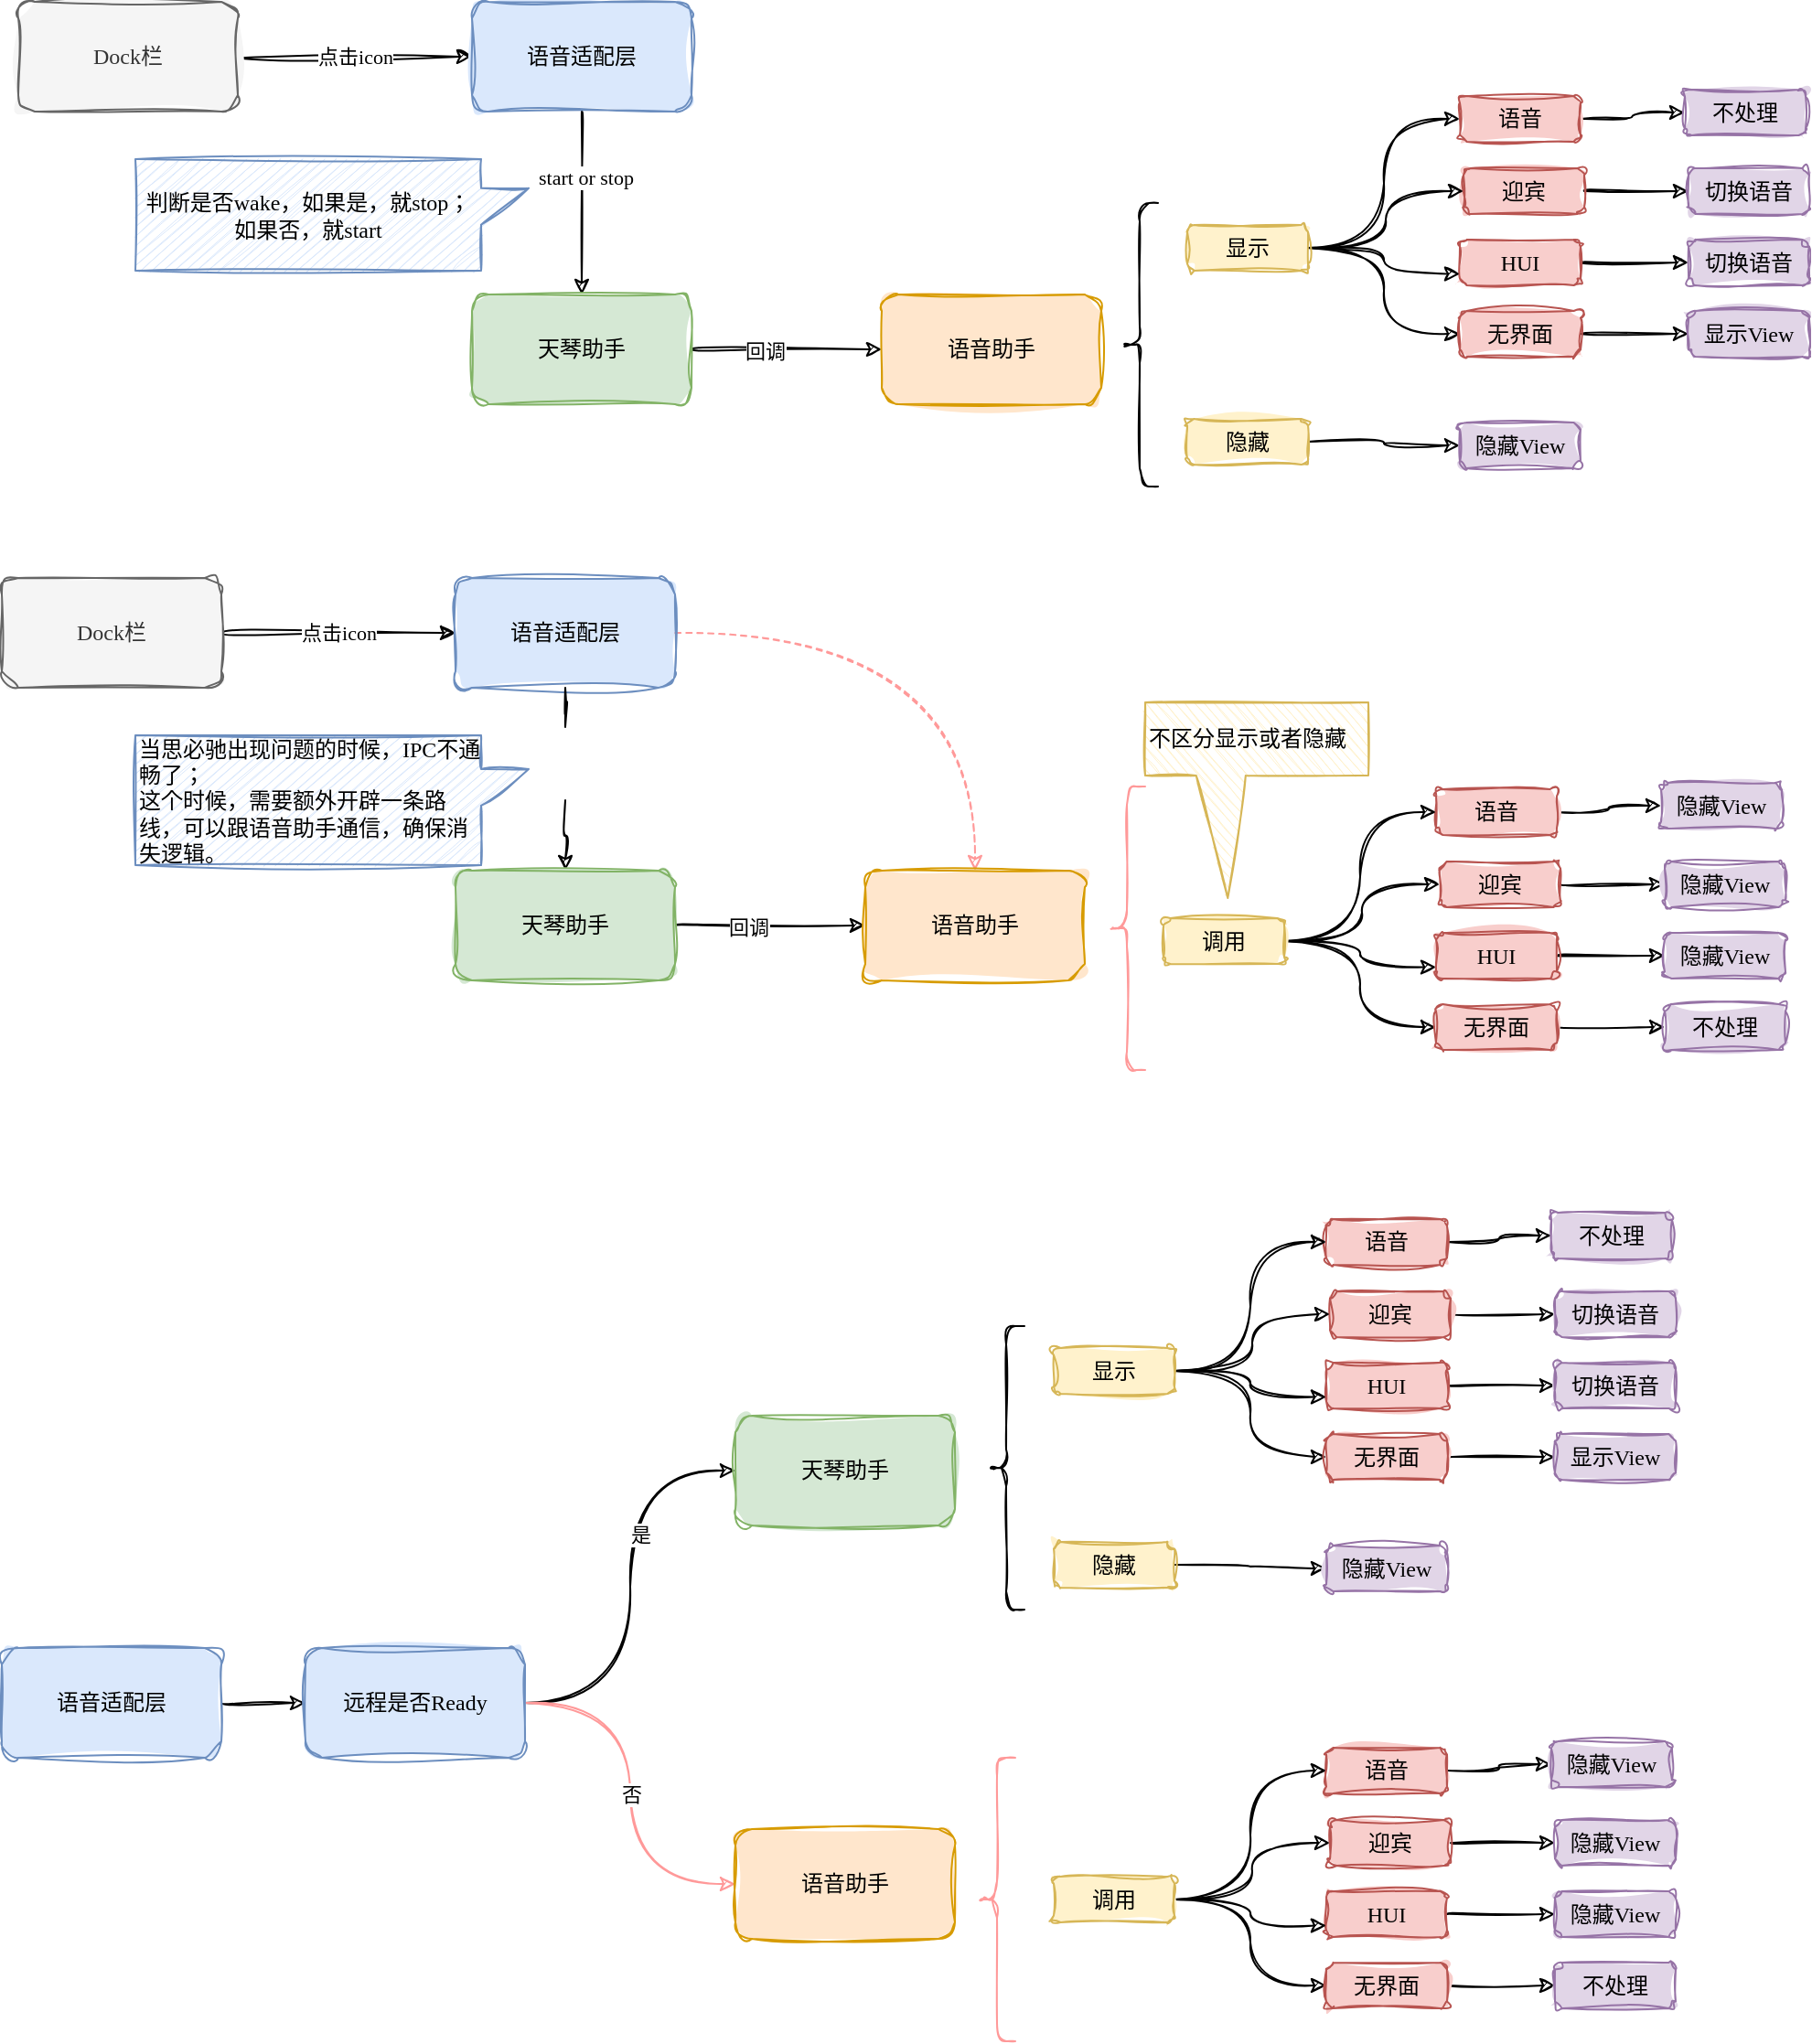 <mxfile version="20.8.23" type="github">
  <diagram name="第 1 页" id="yL9H_qhpLR_tQB5QavoR">
    <mxGraphModel dx="1050" dy="644" grid="0" gridSize="10" guides="1" tooltips="1" connect="1" arrows="1" fold="1" page="0" pageScale="1" pageWidth="827" pageHeight="1169" math="0" shadow="0">
      <root>
        <mxCell id="0" />
        <mxCell id="1" parent="0" />
        <mxCell id="fH1kUX0DgGbrLvZ_6lLT-5" value="点击icon" style="edgeStyle=orthogonalEdgeStyle;orthogonalLoop=1;jettySize=auto;html=1;exitX=1;exitY=0.5;exitDx=0;exitDy=0;entryX=0;entryY=0.5;entryDx=0;entryDy=0;fontFamily=Comic Sans MS;sketch=1;curveFitting=1;jiggle=2;curved=1;" edge="1" parent="1" source="fH1kUX0DgGbrLvZ_6lLT-1" target="fH1kUX0DgGbrLvZ_6lLT-2">
          <mxGeometry relative="1" as="geometry" />
        </mxCell>
        <mxCell id="fH1kUX0DgGbrLvZ_6lLT-1" value="Dock栏" style="rounded=1;whiteSpace=wrap;html=1;sketch=1;curveFitting=1;jiggle=2;fontFamily=Comic Sans MS;fillColor=#f5f5f5;fontColor=#333333;strokeColor=#666666;fillStyle=solid;" vertex="1" parent="1">
          <mxGeometry x="28" y="216" width="120" height="60" as="geometry" />
        </mxCell>
        <mxCell id="fH1kUX0DgGbrLvZ_6lLT-6" style="edgeStyle=orthogonalEdgeStyle;curved=1;sketch=1;orthogonalLoop=1;jettySize=auto;html=1;exitX=0.5;exitY=1;exitDx=0;exitDy=0;fontFamily=Comic Sans MS;" edge="1" parent="1" source="fH1kUX0DgGbrLvZ_6lLT-2" target="fH1kUX0DgGbrLvZ_6lLT-3">
          <mxGeometry relative="1" as="geometry" />
        </mxCell>
        <mxCell id="fH1kUX0DgGbrLvZ_6lLT-7" value="start or stop" style="edgeLabel;html=1;align=center;verticalAlign=middle;resizable=0;points=[];fontFamily=Comic Sans MS;" vertex="1" connectable="0" parent="fH1kUX0DgGbrLvZ_6lLT-6">
          <mxGeometry x="-0.28" y="2" relative="1" as="geometry">
            <mxPoint as="offset" />
          </mxGeometry>
        </mxCell>
        <mxCell id="fH1kUX0DgGbrLvZ_6lLT-2" value="语音适配层" style="rounded=1;whiteSpace=wrap;html=1;sketch=1;curveFitting=1;jiggle=2;fontFamily=Comic Sans MS;fillColor=#dae8fc;strokeColor=#6c8ebf;fillStyle=solid;" vertex="1" parent="1">
          <mxGeometry x="276" y="216" width="120" height="60" as="geometry" />
        </mxCell>
        <mxCell id="fH1kUX0DgGbrLvZ_6lLT-8" style="edgeStyle=orthogonalEdgeStyle;curved=1;sketch=1;orthogonalLoop=1;jettySize=auto;html=1;exitX=1;exitY=0.5;exitDx=0;exitDy=0;entryX=0;entryY=0.5;entryDx=0;entryDy=0;fontFamily=Comic Sans MS;" edge="1" parent="1" source="fH1kUX0DgGbrLvZ_6lLT-3" target="fH1kUX0DgGbrLvZ_6lLT-4">
          <mxGeometry relative="1" as="geometry" />
        </mxCell>
        <mxCell id="fH1kUX0DgGbrLvZ_6lLT-9" value="回调" style="edgeLabel;html=1;align=center;verticalAlign=middle;resizable=0;points=[];fontFamily=Comic Sans MS;" vertex="1" connectable="0" parent="fH1kUX0DgGbrLvZ_6lLT-8">
          <mxGeometry x="-0.231" y="-1" relative="1" as="geometry">
            <mxPoint as="offset" />
          </mxGeometry>
        </mxCell>
        <mxCell id="fH1kUX0DgGbrLvZ_6lLT-3" value="天琴助手" style="rounded=1;whiteSpace=wrap;html=1;sketch=1;curveFitting=1;jiggle=2;fontFamily=Comic Sans MS;fillColor=#d5e8d4;strokeColor=#82b366;fillStyle=solid;" vertex="1" parent="1">
          <mxGeometry x="276" y="376" width="120" height="60" as="geometry" />
        </mxCell>
        <mxCell id="fH1kUX0DgGbrLvZ_6lLT-4" value="语音助手" style="rounded=1;whiteSpace=wrap;html=1;sketch=1;curveFitting=1;jiggle=2;fontFamily=Comic Sans MS;fillColor=#ffe6cc;strokeColor=#d79b00;fillStyle=solid;" vertex="1" parent="1">
          <mxGeometry x="500" y="376" width="120" height="60" as="geometry" />
        </mxCell>
        <mxCell id="fH1kUX0DgGbrLvZ_6lLT-10" value="判断是否wake，如果是，就stop；如果否，就start" style="shape=callout;whiteSpace=wrap;html=1;perimeter=calloutPerimeter;sketch=1;fillStyle=auto;fontFamily=Comic Sans MS;fillColor=#dae8fc;strokeColor=#6c8ebf;direction=north;flipV=1;size=26;position=0.26;position2=0.26;" vertex="1" parent="1">
          <mxGeometry x="92" y="302" width="215" height="61" as="geometry" />
        </mxCell>
        <mxCell id="fH1kUX0DgGbrLvZ_6lLT-12" value="" style="shape=curlyBracket;whiteSpace=wrap;html=1;rounded=1;labelPosition=left;verticalLabelPosition=middle;align=right;verticalAlign=middle;sketch=1;fillStyle=auto;fontFamily=Comic Sans MS;" vertex="1" parent="1">
          <mxGeometry x="631" y="326" width="20" height="155" as="geometry" />
        </mxCell>
        <mxCell id="fH1kUX0DgGbrLvZ_6lLT-102" style="edgeStyle=orthogonalEdgeStyle;curved=1;sketch=1;orthogonalLoop=1;jettySize=auto;html=1;exitX=1;exitY=0.5;exitDx=0;exitDy=0;entryX=0;entryY=0.5;entryDx=0;entryDy=0;strokeColor=#000000;fontFamily=Comic Sans MS;" edge="1" parent="1" source="fH1kUX0DgGbrLvZ_6lLT-13" target="fH1kUX0DgGbrLvZ_6lLT-18">
          <mxGeometry relative="1" as="geometry" />
        </mxCell>
        <mxCell id="fH1kUX0DgGbrLvZ_6lLT-13" value="语音" style="rounded=1;whiteSpace=wrap;html=1;sketch=1;curveFitting=1;jiggle=2;fontFamily=Comic Sans MS;fillColor=#f8cecc;strokeColor=#b85450;fillStyle=solid;" vertex="1" parent="1">
          <mxGeometry x="816" y="267.5" width="66" height="25" as="geometry" />
        </mxCell>
        <mxCell id="fH1kUX0DgGbrLvZ_6lLT-22" style="edgeStyle=orthogonalEdgeStyle;curved=1;sketch=1;orthogonalLoop=1;jettySize=auto;html=1;exitX=1;exitY=0.5;exitDx=0;exitDy=0;fontFamily=Comic Sans MS;" edge="1" parent="1" source="fH1kUX0DgGbrLvZ_6lLT-14" target="fH1kUX0DgGbrLvZ_6lLT-20">
          <mxGeometry relative="1" as="geometry" />
        </mxCell>
        <mxCell id="fH1kUX0DgGbrLvZ_6lLT-14" value="迎宾" style="rounded=1;whiteSpace=wrap;html=1;sketch=1;curveFitting=1;jiggle=2;fontFamily=Comic Sans MS;fillColor=#f8cecc;strokeColor=#b85450;fillStyle=solid;" vertex="1" parent="1">
          <mxGeometry x="818" y="307" width="66" height="25" as="geometry" />
        </mxCell>
        <mxCell id="fH1kUX0DgGbrLvZ_6lLT-25" style="edgeStyle=orthogonalEdgeStyle;curved=1;sketch=1;orthogonalLoop=1;jettySize=auto;html=1;exitX=1;exitY=0.5;exitDx=0;exitDy=0;entryX=0;entryY=0.5;entryDx=0;entryDy=0;fontFamily=Comic Sans MS;" edge="1" parent="1" source="fH1kUX0DgGbrLvZ_6lLT-15" target="fH1kUX0DgGbrLvZ_6lLT-23">
          <mxGeometry relative="1" as="geometry" />
        </mxCell>
        <mxCell id="fH1kUX0DgGbrLvZ_6lLT-15" value="HUI" style="rounded=1;whiteSpace=wrap;html=1;sketch=1;curveFitting=1;jiggle=2;fontFamily=Comic Sans MS;fillColor=#f8cecc;strokeColor=#b85450;fillStyle=solid;" vertex="1" parent="1">
          <mxGeometry x="816" y="346" width="66" height="25" as="geometry" />
        </mxCell>
        <mxCell id="fH1kUX0DgGbrLvZ_6lLT-18" value="不处理" style="rounded=1;whiteSpace=wrap;html=1;sketch=1;curveFitting=1;jiggle=2;fontFamily=Comic Sans MS;fillColor=#e1d5e7;strokeColor=#9673a6;fillStyle=solid;" vertex="1" parent="1">
          <mxGeometry x="939" y="264" width="66" height="25" as="geometry" />
        </mxCell>
        <mxCell id="fH1kUX0DgGbrLvZ_6lLT-20" value="切换语音" style="rounded=1;whiteSpace=wrap;html=1;sketch=1;curveFitting=1;jiggle=2;fontFamily=Comic Sans MS;fillColor=#e1d5e7;strokeColor=#9673a6;fillStyle=solid;" vertex="1" parent="1">
          <mxGeometry x="941" y="307" width="66" height="25" as="geometry" />
        </mxCell>
        <mxCell id="fH1kUX0DgGbrLvZ_6lLT-23" value="切换语音" style="rounded=1;whiteSpace=wrap;html=1;sketch=1;curveFitting=1;jiggle=2;fontFamily=Comic Sans MS;fillColor=#e1d5e7;strokeColor=#9673a6;fillStyle=solid;" vertex="1" parent="1">
          <mxGeometry x="941" y="346" width="66" height="25" as="geometry" />
        </mxCell>
        <mxCell id="fH1kUX0DgGbrLvZ_6lLT-27" value="点击icon" style="edgeStyle=orthogonalEdgeStyle;orthogonalLoop=1;jettySize=auto;html=1;exitX=1;exitY=0.5;exitDx=0;exitDy=0;entryX=0;entryY=0.5;entryDx=0;entryDy=0;fontFamily=Comic Sans MS;sketch=1;curveFitting=1;jiggle=2;curved=1;" edge="1" parent="1" source="fH1kUX0DgGbrLvZ_6lLT-28" target="fH1kUX0DgGbrLvZ_6lLT-31">
          <mxGeometry relative="1" as="geometry" />
        </mxCell>
        <mxCell id="fH1kUX0DgGbrLvZ_6lLT-28" value="Dock栏" style="rounded=1;whiteSpace=wrap;html=1;sketch=1;curveFitting=1;jiggle=2;fontFamily=Comic Sans MS;fillColor=#f5f5f5;fontColor=#333333;strokeColor=#666666;fillStyle=solid;" vertex="1" parent="1">
          <mxGeometry x="19" y="531" width="120" height="60" as="geometry" />
        </mxCell>
        <mxCell id="fH1kUX0DgGbrLvZ_6lLT-29" style="edgeStyle=orthogonalEdgeStyle;curved=1;sketch=1;orthogonalLoop=1;jettySize=auto;html=1;exitX=0.5;exitY=1;exitDx=0;exitDy=0;fontFamily=Comic Sans MS;startArrow=none;" edge="1" parent="1" source="fH1kUX0DgGbrLvZ_6lLT-66" target="fH1kUX0DgGbrLvZ_6lLT-34">
          <mxGeometry relative="1" as="geometry" />
        </mxCell>
        <mxCell id="fH1kUX0DgGbrLvZ_6lLT-50" style="edgeStyle=orthogonalEdgeStyle;curved=1;sketch=1;orthogonalLoop=1;jettySize=auto;html=1;exitX=1;exitY=0.5;exitDx=0;exitDy=0;entryX=0.5;entryY=0;entryDx=0;entryDy=0;fontFamily=Comic Sans MS;dashed=1;fillColor=#f8cecc;strokeColor=#FF9999;" edge="1" parent="1" source="fH1kUX0DgGbrLvZ_6lLT-31" target="fH1kUX0DgGbrLvZ_6lLT-35">
          <mxGeometry relative="1" as="geometry" />
        </mxCell>
        <mxCell id="fH1kUX0DgGbrLvZ_6lLT-31" value="语音适配层" style="rounded=1;whiteSpace=wrap;html=1;sketch=1;curveFitting=1;jiggle=2;fontFamily=Comic Sans MS;fillColor=#dae8fc;strokeColor=#6c8ebf;fillStyle=solid;" vertex="1" parent="1">
          <mxGeometry x="267" y="531" width="120" height="60" as="geometry" />
        </mxCell>
        <mxCell id="fH1kUX0DgGbrLvZ_6lLT-32" style="edgeStyle=orthogonalEdgeStyle;curved=1;sketch=1;orthogonalLoop=1;jettySize=auto;html=1;exitX=1;exitY=0.5;exitDx=0;exitDy=0;entryX=0;entryY=0.5;entryDx=0;entryDy=0;fontFamily=Comic Sans MS;" edge="1" parent="1" source="fH1kUX0DgGbrLvZ_6lLT-34" target="fH1kUX0DgGbrLvZ_6lLT-35">
          <mxGeometry relative="1" as="geometry" />
        </mxCell>
        <mxCell id="fH1kUX0DgGbrLvZ_6lLT-33" value="回调" style="edgeLabel;html=1;align=center;verticalAlign=middle;resizable=0;points=[];fontFamily=Comic Sans MS;" vertex="1" connectable="0" parent="fH1kUX0DgGbrLvZ_6lLT-32">
          <mxGeometry x="-0.231" y="-1" relative="1" as="geometry">
            <mxPoint as="offset" />
          </mxGeometry>
        </mxCell>
        <mxCell id="fH1kUX0DgGbrLvZ_6lLT-34" value="天琴助手" style="rounded=1;whiteSpace=wrap;html=1;sketch=1;curveFitting=1;jiggle=2;fontFamily=Comic Sans MS;fillColor=#d5e8d4;strokeColor=#82b366;fillStyle=solid;" vertex="1" parent="1">
          <mxGeometry x="267" y="691" width="120" height="60" as="geometry" />
        </mxCell>
        <mxCell id="fH1kUX0DgGbrLvZ_6lLT-35" value="语音助手" style="rounded=1;whiteSpace=wrap;html=1;sketch=1;curveFitting=1;jiggle=2;fontFamily=Comic Sans MS;fillColor=#ffe6cc;strokeColor=#d79b00;fillStyle=solid;" vertex="1" parent="1">
          <mxGeometry x="491" y="691" width="120" height="60" as="geometry" />
        </mxCell>
        <mxCell id="fH1kUX0DgGbrLvZ_6lLT-54" value="" style="shape=curlyBracket;whiteSpace=wrap;html=1;rounded=1;labelPosition=left;verticalLabelPosition=middle;align=right;verticalAlign=middle;sketch=1;fillStyle=auto;fontFamily=Comic Sans MS;strokeColor=#FF9999;" vertex="1" parent="1">
          <mxGeometry x="624" y="645" width="20" height="155" as="geometry" />
        </mxCell>
        <mxCell id="fH1kUX0DgGbrLvZ_6lLT-67" value="" style="edgeStyle=orthogonalEdgeStyle;curved=1;sketch=1;orthogonalLoop=1;jettySize=auto;html=1;exitX=0.5;exitY=1;exitDx=0;exitDy=0;fontFamily=Comic Sans MS;endArrow=none;" edge="1" parent="1" source="fH1kUX0DgGbrLvZ_6lLT-31" target="fH1kUX0DgGbrLvZ_6lLT-66">
          <mxGeometry relative="1" as="geometry">
            <mxPoint x="327" y="591" as="sourcePoint" />
            <mxPoint x="327" y="691" as="targetPoint" />
          </mxGeometry>
        </mxCell>
        <mxCell id="fH1kUX0DgGbrLvZ_6lLT-66" value="" style="shape=image;html=1;verticalAlign=top;verticalLabelPosition=bottom;labelBackgroundColor=#ffffff;imageAspect=0;aspect=fixed;image=https://cdn2.iconfinder.com/data/icons/essential-web-1-1/50/close-cross-error-wrong-reject-128.png;sketch=1;fillStyle=auto;fontFamily=Comic Sans MS;" vertex="1" parent="1">
          <mxGeometry x="307" y="612.5" width="40" height="40" as="geometry" />
        </mxCell>
        <mxCell id="fH1kUX0DgGbrLvZ_6lLT-69" value="当思必驰出现问题的时候，IPC不通畅了；&lt;br&gt;这个时候，需要额外开辟一条路线，可以跟语音助手通信，确保消失逻辑。" style="shape=callout;whiteSpace=wrap;html=1;perimeter=calloutPerimeter;sketch=1;fillStyle=auto;fontFamily=Comic Sans MS;fillColor=#dae8fc;strokeColor=#6c8ebf;direction=north;flipV=1;size=26;position=0.26;position2=0.26;align=left;" vertex="1" parent="1">
          <mxGeometry x="92" y="617" width="215" height="71" as="geometry" />
        </mxCell>
        <mxCell id="fH1kUX0DgGbrLvZ_6lLT-74" style="edgeStyle=orthogonalEdgeStyle;curved=1;sketch=1;orthogonalLoop=1;jettySize=auto;html=1;exitX=1;exitY=0.5;exitDx=0;exitDy=0;entryX=0;entryY=0.5;entryDx=0;entryDy=0;strokeColor=#000000;fontFamily=Comic Sans MS;" edge="1" parent="1" source="fH1kUX0DgGbrLvZ_6lLT-70" target="fH1kUX0DgGbrLvZ_6lLT-71">
          <mxGeometry relative="1" as="geometry" />
        </mxCell>
        <mxCell id="fH1kUX0DgGbrLvZ_6lLT-70" value="语音适配层" style="rounded=1;whiteSpace=wrap;html=1;sketch=1;curveFitting=1;jiggle=2;fontFamily=Comic Sans MS;fillColor=#dae8fc;strokeColor=#6c8ebf;fillStyle=solid;" vertex="1" parent="1">
          <mxGeometry x="19" y="1116" width="120" height="60" as="geometry" />
        </mxCell>
        <mxCell id="fH1kUX0DgGbrLvZ_6lLT-75" style="edgeStyle=orthogonalEdgeStyle;curved=1;sketch=1;orthogonalLoop=1;jettySize=auto;html=1;exitX=1;exitY=0.5;exitDx=0;exitDy=0;entryX=0;entryY=0.5;entryDx=0;entryDy=0;strokeColor=#000000;fontFamily=Comic Sans MS;" edge="1" parent="1" source="fH1kUX0DgGbrLvZ_6lLT-71" target="fH1kUX0DgGbrLvZ_6lLT-72">
          <mxGeometry relative="1" as="geometry" />
        </mxCell>
        <mxCell id="fH1kUX0DgGbrLvZ_6lLT-77" value="是" style="edgeLabel;html=1;align=center;verticalAlign=middle;resizable=0;points=[];fontFamily=Comic Sans MS;" vertex="1" connectable="0" parent="fH1kUX0DgGbrLvZ_6lLT-75">
          <mxGeometry x="0.247" y="-5" relative="1" as="geometry">
            <mxPoint y="1" as="offset" />
          </mxGeometry>
        </mxCell>
        <mxCell id="fH1kUX0DgGbrLvZ_6lLT-76" value="否" style="edgeStyle=orthogonalEdgeStyle;curved=1;sketch=1;orthogonalLoop=1;jettySize=auto;html=1;exitX=1;exitY=0.5;exitDx=0;exitDy=0;entryX=0;entryY=0.5;entryDx=0;entryDy=0;strokeColor=#FF9999;fontFamily=Comic Sans MS;" edge="1" parent="1" source="fH1kUX0DgGbrLvZ_6lLT-71" target="fH1kUX0DgGbrLvZ_6lLT-73">
          <mxGeometry relative="1" as="geometry" />
        </mxCell>
        <mxCell id="fH1kUX0DgGbrLvZ_6lLT-71" value="远程是否Ready" style="rounded=1;whiteSpace=wrap;html=1;sketch=1;curveFitting=1;jiggle=2;fontFamily=Comic Sans MS;fillColor=#dae8fc;strokeColor=#6c8ebf;fillStyle=solid;" vertex="1" parent="1">
          <mxGeometry x="185" y="1116" width="120" height="60" as="geometry" />
        </mxCell>
        <mxCell id="fH1kUX0DgGbrLvZ_6lLT-72" value="天琴助手" style="rounded=1;whiteSpace=wrap;html=1;sketch=1;curveFitting=1;jiggle=2;fontFamily=Comic Sans MS;fillColor=#d5e8d4;strokeColor=#82b366;fillStyle=solid;" vertex="1" parent="1">
          <mxGeometry x="420" y="989" width="120" height="60" as="geometry" />
        </mxCell>
        <mxCell id="fH1kUX0DgGbrLvZ_6lLT-73" value="语音助手" style="rounded=1;whiteSpace=wrap;html=1;sketch=1;curveFitting=1;jiggle=2;fontFamily=Comic Sans MS;fillColor=#ffe6cc;strokeColor=#d79b00;fillStyle=solid;" vertex="1" parent="1">
          <mxGeometry x="420" y="1215" width="120" height="60" as="geometry" />
        </mxCell>
        <mxCell id="fH1kUX0DgGbrLvZ_6lLT-78" value="" style="shape=curlyBracket;whiteSpace=wrap;html=1;rounded=1;labelPosition=left;verticalLabelPosition=middle;align=right;verticalAlign=middle;sketch=1;fillStyle=auto;fontFamily=Comic Sans MS;strokeColor=#FF9999;" vertex="1" parent="1">
          <mxGeometry x="553" y="1176" width="20" height="155" as="geometry" />
        </mxCell>
        <mxCell id="fH1kUX0DgGbrLvZ_6lLT-103" style="edgeStyle=orthogonalEdgeStyle;curved=1;sketch=1;orthogonalLoop=1;jettySize=auto;html=1;exitX=1;exitY=0.5;exitDx=0;exitDy=0;entryX=0;entryY=0.5;entryDx=0;entryDy=0;strokeColor=#000000;fontFamily=Comic Sans MS;" edge="1" parent="1" source="fH1kUX0DgGbrLvZ_6lLT-100" target="fH1kUX0DgGbrLvZ_6lLT-13">
          <mxGeometry relative="1" as="geometry" />
        </mxCell>
        <mxCell id="fH1kUX0DgGbrLvZ_6lLT-104" style="edgeStyle=orthogonalEdgeStyle;curved=1;sketch=1;orthogonalLoop=1;jettySize=auto;html=1;exitX=1;exitY=0.5;exitDx=0;exitDy=0;entryX=0;entryY=0.5;entryDx=0;entryDy=0;strokeColor=#000000;fontFamily=Comic Sans MS;" edge="1" parent="1" source="fH1kUX0DgGbrLvZ_6lLT-100" target="fH1kUX0DgGbrLvZ_6lLT-14">
          <mxGeometry relative="1" as="geometry" />
        </mxCell>
        <mxCell id="fH1kUX0DgGbrLvZ_6lLT-105" style="edgeStyle=orthogonalEdgeStyle;curved=1;sketch=1;orthogonalLoop=1;jettySize=auto;html=1;exitX=1;exitY=0.5;exitDx=0;exitDy=0;entryX=0;entryY=0.75;entryDx=0;entryDy=0;strokeColor=#000000;fontFamily=Comic Sans MS;" edge="1" parent="1" source="fH1kUX0DgGbrLvZ_6lLT-100" target="fH1kUX0DgGbrLvZ_6lLT-15">
          <mxGeometry relative="1" as="geometry" />
        </mxCell>
        <mxCell id="fH1kUX0DgGbrLvZ_6lLT-109" style="edgeStyle=orthogonalEdgeStyle;curved=1;sketch=1;orthogonalLoop=1;jettySize=auto;html=1;exitX=1;exitY=0.5;exitDx=0;exitDy=0;entryX=0;entryY=0.5;entryDx=0;entryDy=0;strokeColor=#000000;fontFamily=Comic Sans MS;" edge="1" parent="1" source="fH1kUX0DgGbrLvZ_6lLT-100" target="fH1kUX0DgGbrLvZ_6lLT-108">
          <mxGeometry relative="1" as="geometry" />
        </mxCell>
        <mxCell id="fH1kUX0DgGbrLvZ_6lLT-100" value="显示" style="rounded=1;whiteSpace=wrap;html=1;sketch=1;curveFitting=1;jiggle=2;fontFamily=Comic Sans MS;fillColor=#fff2cc;strokeColor=#d6b656;fillStyle=solid;" vertex="1" parent="1">
          <mxGeometry x="667" y="338" width="66" height="25" as="geometry" />
        </mxCell>
        <mxCell id="fH1kUX0DgGbrLvZ_6lLT-112" style="edgeStyle=orthogonalEdgeStyle;curved=1;sketch=1;orthogonalLoop=1;jettySize=auto;html=1;exitX=1;exitY=0.5;exitDx=0;exitDy=0;strokeColor=#000000;fontFamily=Comic Sans MS;" edge="1" parent="1" source="fH1kUX0DgGbrLvZ_6lLT-101" target="fH1kUX0DgGbrLvZ_6lLT-106">
          <mxGeometry relative="1" as="geometry" />
        </mxCell>
        <mxCell id="fH1kUX0DgGbrLvZ_6lLT-101" value="隐藏" style="rounded=1;whiteSpace=wrap;html=1;sketch=1;curveFitting=1;jiggle=2;fontFamily=Comic Sans MS;fillColor=#fff2cc;strokeColor=#d6b656;fillStyle=solid;" vertex="1" parent="1">
          <mxGeometry x="667" y="444" width="66" height="25" as="geometry" />
        </mxCell>
        <mxCell id="fH1kUX0DgGbrLvZ_6lLT-106" value="隐藏View" style="rounded=1;whiteSpace=wrap;html=1;sketch=1;curveFitting=1;jiggle=2;fontFamily=Comic Sans MS;fillColor=#e1d5e7;strokeColor=#9673a6;fillStyle=solid;" vertex="1" parent="1">
          <mxGeometry x="816" y="446" width="66" height="25" as="geometry" />
        </mxCell>
        <mxCell id="fH1kUX0DgGbrLvZ_6lLT-111" style="edgeStyle=orthogonalEdgeStyle;curved=1;sketch=1;orthogonalLoop=1;jettySize=auto;html=1;exitX=1;exitY=0.5;exitDx=0;exitDy=0;strokeColor=#000000;fontFamily=Comic Sans MS;" edge="1" parent="1" source="fH1kUX0DgGbrLvZ_6lLT-108" target="fH1kUX0DgGbrLvZ_6lLT-110">
          <mxGeometry relative="1" as="geometry" />
        </mxCell>
        <mxCell id="fH1kUX0DgGbrLvZ_6lLT-108" value="无界面" style="rounded=1;whiteSpace=wrap;html=1;sketch=1;curveFitting=1;jiggle=2;fontFamily=Comic Sans MS;fillColor=#f8cecc;strokeColor=#b85450;fillStyle=solid;" vertex="1" parent="1">
          <mxGeometry x="816" y="385" width="66" height="25" as="geometry" />
        </mxCell>
        <mxCell id="fH1kUX0DgGbrLvZ_6lLT-110" value="显示View" style="rounded=1;whiteSpace=wrap;html=1;sketch=1;curveFitting=1;jiggle=2;fontFamily=Comic Sans MS;fillColor=#e1d5e7;strokeColor=#9673a6;fillStyle=solid;" vertex="1" parent="1">
          <mxGeometry x="941" y="385" width="66" height="25" as="geometry" />
        </mxCell>
        <mxCell id="fH1kUX0DgGbrLvZ_6lLT-113" value="" style="shape=curlyBracket;whiteSpace=wrap;html=1;rounded=1;labelPosition=left;verticalLabelPosition=middle;align=right;verticalAlign=middle;sketch=1;fillStyle=auto;fontFamily=Comic Sans MS;" vertex="1" parent="1">
          <mxGeometry x="558" y="940" width="20" height="155" as="geometry" />
        </mxCell>
        <mxCell id="fH1kUX0DgGbrLvZ_6lLT-114" style="edgeStyle=orthogonalEdgeStyle;curved=1;sketch=1;orthogonalLoop=1;jettySize=auto;html=1;exitX=1;exitY=0.5;exitDx=0;exitDy=0;entryX=0;entryY=0.5;entryDx=0;entryDy=0;strokeColor=#000000;fontFamily=Comic Sans MS;" edge="1" parent="1" source="fH1kUX0DgGbrLvZ_6lLT-115" target="fH1kUX0DgGbrLvZ_6lLT-120">
          <mxGeometry relative="1" as="geometry" />
        </mxCell>
        <mxCell id="fH1kUX0DgGbrLvZ_6lLT-115" value="语音" style="rounded=1;whiteSpace=wrap;html=1;sketch=1;curveFitting=1;jiggle=2;fontFamily=Comic Sans MS;fillColor=#f8cecc;strokeColor=#b85450;fillStyle=solid;" vertex="1" parent="1">
          <mxGeometry x="743" y="881.5" width="66" height="25" as="geometry" />
        </mxCell>
        <mxCell id="fH1kUX0DgGbrLvZ_6lLT-116" style="edgeStyle=orthogonalEdgeStyle;curved=1;sketch=1;orthogonalLoop=1;jettySize=auto;html=1;exitX=1;exitY=0.5;exitDx=0;exitDy=0;fontFamily=Comic Sans MS;" edge="1" parent="1" source="fH1kUX0DgGbrLvZ_6lLT-117" target="fH1kUX0DgGbrLvZ_6lLT-121">
          <mxGeometry relative="1" as="geometry" />
        </mxCell>
        <mxCell id="fH1kUX0DgGbrLvZ_6lLT-117" value="迎宾" style="rounded=1;whiteSpace=wrap;html=1;sketch=1;curveFitting=1;jiggle=2;fontFamily=Comic Sans MS;fillColor=#f8cecc;strokeColor=#b85450;fillStyle=solid;" vertex="1" parent="1">
          <mxGeometry x="745" y="921" width="66" height="25" as="geometry" />
        </mxCell>
        <mxCell id="fH1kUX0DgGbrLvZ_6lLT-118" style="edgeStyle=orthogonalEdgeStyle;curved=1;sketch=1;orthogonalLoop=1;jettySize=auto;html=1;exitX=1;exitY=0.5;exitDx=0;exitDy=0;entryX=0;entryY=0.5;entryDx=0;entryDy=0;fontFamily=Comic Sans MS;" edge="1" parent="1" source="fH1kUX0DgGbrLvZ_6lLT-119" target="fH1kUX0DgGbrLvZ_6lLT-122">
          <mxGeometry relative="1" as="geometry" />
        </mxCell>
        <mxCell id="fH1kUX0DgGbrLvZ_6lLT-119" value="HUI" style="rounded=1;whiteSpace=wrap;html=1;sketch=1;curveFitting=1;jiggle=2;fontFamily=Comic Sans MS;fillColor=#f8cecc;strokeColor=#b85450;fillStyle=solid;" vertex="1" parent="1">
          <mxGeometry x="743" y="960" width="66" height="25" as="geometry" />
        </mxCell>
        <mxCell id="fH1kUX0DgGbrLvZ_6lLT-120" value="不处理" style="rounded=1;whiteSpace=wrap;html=1;sketch=1;curveFitting=1;jiggle=2;fontFamily=Comic Sans MS;fillColor=#e1d5e7;strokeColor=#9673a6;fillStyle=solid;" vertex="1" parent="1">
          <mxGeometry x="866" y="878" width="66" height="25" as="geometry" />
        </mxCell>
        <mxCell id="fH1kUX0DgGbrLvZ_6lLT-121" value="切换语音" style="rounded=1;whiteSpace=wrap;html=1;sketch=1;curveFitting=1;jiggle=2;fontFamily=Comic Sans MS;fillColor=#e1d5e7;strokeColor=#9673a6;fillStyle=solid;" vertex="1" parent="1">
          <mxGeometry x="868" y="921" width="66" height="25" as="geometry" />
        </mxCell>
        <mxCell id="fH1kUX0DgGbrLvZ_6lLT-122" value="切换语音" style="rounded=1;whiteSpace=wrap;html=1;sketch=1;curveFitting=1;jiggle=2;fontFamily=Comic Sans MS;fillColor=#e1d5e7;strokeColor=#9673a6;fillStyle=solid;" vertex="1" parent="1">
          <mxGeometry x="868" y="960" width="66" height="25" as="geometry" />
        </mxCell>
        <mxCell id="fH1kUX0DgGbrLvZ_6lLT-123" style="edgeStyle=orthogonalEdgeStyle;curved=1;sketch=1;orthogonalLoop=1;jettySize=auto;html=1;exitX=1;exitY=0.5;exitDx=0;exitDy=0;entryX=0;entryY=0.5;entryDx=0;entryDy=0;strokeColor=#000000;fontFamily=Comic Sans MS;" edge="1" parent="1" source="fH1kUX0DgGbrLvZ_6lLT-127" target="fH1kUX0DgGbrLvZ_6lLT-115">
          <mxGeometry relative="1" as="geometry" />
        </mxCell>
        <mxCell id="fH1kUX0DgGbrLvZ_6lLT-124" style="edgeStyle=orthogonalEdgeStyle;curved=1;sketch=1;orthogonalLoop=1;jettySize=auto;html=1;exitX=1;exitY=0.5;exitDx=0;exitDy=0;entryX=0;entryY=0.5;entryDx=0;entryDy=0;strokeColor=#000000;fontFamily=Comic Sans MS;" edge="1" parent="1" source="fH1kUX0DgGbrLvZ_6lLT-127" target="fH1kUX0DgGbrLvZ_6lLT-117">
          <mxGeometry relative="1" as="geometry" />
        </mxCell>
        <mxCell id="fH1kUX0DgGbrLvZ_6lLT-125" style="edgeStyle=orthogonalEdgeStyle;curved=1;sketch=1;orthogonalLoop=1;jettySize=auto;html=1;exitX=1;exitY=0.5;exitDx=0;exitDy=0;entryX=0;entryY=0.75;entryDx=0;entryDy=0;strokeColor=#000000;fontFamily=Comic Sans MS;" edge="1" parent="1" source="fH1kUX0DgGbrLvZ_6lLT-127" target="fH1kUX0DgGbrLvZ_6lLT-119">
          <mxGeometry relative="1" as="geometry" />
        </mxCell>
        <mxCell id="fH1kUX0DgGbrLvZ_6lLT-126" style="edgeStyle=orthogonalEdgeStyle;curved=1;sketch=1;orthogonalLoop=1;jettySize=auto;html=1;exitX=1;exitY=0.5;exitDx=0;exitDy=0;entryX=0;entryY=0.5;entryDx=0;entryDy=0;strokeColor=#000000;fontFamily=Comic Sans MS;" edge="1" parent="1" source="fH1kUX0DgGbrLvZ_6lLT-127" target="fH1kUX0DgGbrLvZ_6lLT-132">
          <mxGeometry relative="1" as="geometry" />
        </mxCell>
        <mxCell id="fH1kUX0DgGbrLvZ_6lLT-127" value="显示" style="rounded=1;whiteSpace=wrap;html=1;sketch=1;curveFitting=1;jiggle=2;fontFamily=Comic Sans MS;fillColor=#fff2cc;strokeColor=#d6b656;fillStyle=solid;" vertex="1" parent="1">
          <mxGeometry x="594" y="952" width="66" height="25" as="geometry" />
        </mxCell>
        <mxCell id="fH1kUX0DgGbrLvZ_6lLT-128" style="edgeStyle=orthogonalEdgeStyle;curved=1;sketch=1;orthogonalLoop=1;jettySize=auto;html=1;exitX=1;exitY=0.5;exitDx=0;exitDy=0;strokeColor=#000000;fontFamily=Comic Sans MS;" edge="1" parent="1" source="fH1kUX0DgGbrLvZ_6lLT-129" target="fH1kUX0DgGbrLvZ_6lLT-130">
          <mxGeometry relative="1" as="geometry" />
        </mxCell>
        <mxCell id="fH1kUX0DgGbrLvZ_6lLT-129" value="隐藏" style="rounded=1;whiteSpace=wrap;html=1;sketch=1;curveFitting=1;jiggle=2;fontFamily=Comic Sans MS;fillColor=#fff2cc;strokeColor=#d6b656;fillStyle=solid;" vertex="1" parent="1">
          <mxGeometry x="594" y="1058" width="66" height="25" as="geometry" />
        </mxCell>
        <mxCell id="fH1kUX0DgGbrLvZ_6lLT-130" value="隐藏View" style="rounded=1;whiteSpace=wrap;html=1;sketch=1;curveFitting=1;jiggle=2;fontFamily=Comic Sans MS;fillColor=#e1d5e7;strokeColor=#9673a6;fillStyle=solid;" vertex="1" parent="1">
          <mxGeometry x="743" y="1060" width="66" height="25" as="geometry" />
        </mxCell>
        <mxCell id="fH1kUX0DgGbrLvZ_6lLT-131" style="edgeStyle=orthogonalEdgeStyle;curved=1;sketch=1;orthogonalLoop=1;jettySize=auto;html=1;exitX=1;exitY=0.5;exitDx=0;exitDy=0;strokeColor=#000000;fontFamily=Comic Sans MS;" edge="1" parent="1" source="fH1kUX0DgGbrLvZ_6lLT-132" target="fH1kUX0DgGbrLvZ_6lLT-133">
          <mxGeometry relative="1" as="geometry" />
        </mxCell>
        <mxCell id="fH1kUX0DgGbrLvZ_6lLT-132" value="无界面" style="rounded=1;whiteSpace=wrap;html=1;sketch=1;curveFitting=1;jiggle=2;fontFamily=Comic Sans MS;fillColor=#f8cecc;strokeColor=#b85450;fillStyle=solid;" vertex="1" parent="1">
          <mxGeometry x="743" y="999" width="66" height="25" as="geometry" />
        </mxCell>
        <mxCell id="fH1kUX0DgGbrLvZ_6lLT-133" value="显示View" style="rounded=1;whiteSpace=wrap;html=1;sketch=1;curveFitting=1;jiggle=2;fontFamily=Comic Sans MS;fillColor=#e1d5e7;strokeColor=#9673a6;fillStyle=solid;" vertex="1" parent="1">
          <mxGeometry x="868" y="999" width="66" height="25" as="geometry" />
        </mxCell>
        <mxCell id="fH1kUX0DgGbrLvZ_6lLT-134" style="edgeStyle=orthogonalEdgeStyle;curved=1;sketch=1;orthogonalLoop=1;jettySize=auto;html=1;exitX=1;exitY=0.5;exitDx=0;exitDy=0;entryX=0;entryY=0.5;entryDx=0;entryDy=0;strokeColor=#000000;fontFamily=Comic Sans MS;" edge="1" parent="1" source="fH1kUX0DgGbrLvZ_6lLT-135" target="fH1kUX0DgGbrLvZ_6lLT-140">
          <mxGeometry relative="1" as="geometry" />
        </mxCell>
        <mxCell id="fH1kUX0DgGbrLvZ_6lLT-135" value="语音" style="rounded=1;whiteSpace=wrap;html=1;sketch=1;curveFitting=1;jiggle=2;fontFamily=Comic Sans MS;fillColor=#f8cecc;strokeColor=#b85450;fillStyle=solid;" vertex="1" parent="1">
          <mxGeometry x="803" y="646.5" width="66" height="25" as="geometry" />
        </mxCell>
        <mxCell id="fH1kUX0DgGbrLvZ_6lLT-136" style="edgeStyle=orthogonalEdgeStyle;curved=1;sketch=1;orthogonalLoop=1;jettySize=auto;html=1;exitX=1;exitY=0.5;exitDx=0;exitDy=0;fontFamily=Comic Sans MS;" edge="1" parent="1" source="fH1kUX0DgGbrLvZ_6lLT-137" target="fH1kUX0DgGbrLvZ_6lLT-141">
          <mxGeometry relative="1" as="geometry" />
        </mxCell>
        <mxCell id="fH1kUX0DgGbrLvZ_6lLT-137" value="迎宾" style="rounded=1;whiteSpace=wrap;html=1;sketch=1;curveFitting=1;jiggle=2;fontFamily=Comic Sans MS;fillColor=#f8cecc;strokeColor=#b85450;fillStyle=solid;" vertex="1" parent="1">
          <mxGeometry x="805" y="686" width="66" height="25" as="geometry" />
        </mxCell>
        <mxCell id="fH1kUX0DgGbrLvZ_6lLT-138" style="edgeStyle=orthogonalEdgeStyle;curved=1;sketch=1;orthogonalLoop=1;jettySize=auto;html=1;exitX=1;exitY=0.5;exitDx=0;exitDy=0;entryX=0;entryY=0.5;entryDx=0;entryDy=0;fontFamily=Comic Sans MS;" edge="1" parent="1" source="fH1kUX0DgGbrLvZ_6lLT-139" target="fH1kUX0DgGbrLvZ_6lLT-142">
          <mxGeometry relative="1" as="geometry" />
        </mxCell>
        <mxCell id="fH1kUX0DgGbrLvZ_6lLT-139" value="HUI" style="rounded=1;whiteSpace=wrap;html=1;sketch=1;curveFitting=1;jiggle=2;fontFamily=Comic Sans MS;fillColor=#f8cecc;strokeColor=#b85450;fillStyle=solid;" vertex="1" parent="1">
          <mxGeometry x="803" y="725" width="66" height="25" as="geometry" />
        </mxCell>
        <mxCell id="fH1kUX0DgGbrLvZ_6lLT-140" value="隐藏View" style="rounded=1;whiteSpace=wrap;html=1;sketch=1;curveFitting=1;jiggle=2;fontFamily=Comic Sans MS;fillColor=#e1d5e7;strokeColor=#9673a6;fillStyle=solid;" vertex="1" parent="1">
          <mxGeometry x="926" y="643" width="66" height="25" as="geometry" />
        </mxCell>
        <mxCell id="fH1kUX0DgGbrLvZ_6lLT-141" value="隐藏View" style="rounded=1;whiteSpace=wrap;html=1;sketch=1;curveFitting=1;jiggle=2;fontFamily=Comic Sans MS;fillColor=#e1d5e7;strokeColor=#9673a6;fillStyle=solid;" vertex="1" parent="1">
          <mxGeometry x="928" y="686" width="66" height="25" as="geometry" />
        </mxCell>
        <mxCell id="fH1kUX0DgGbrLvZ_6lLT-142" value="隐藏View" style="rounded=1;whiteSpace=wrap;html=1;sketch=1;curveFitting=1;jiggle=2;fontFamily=Comic Sans MS;fillColor=#e1d5e7;strokeColor=#9673a6;fillStyle=solid;" vertex="1" parent="1">
          <mxGeometry x="928" y="725" width="66" height="25" as="geometry" />
        </mxCell>
        <mxCell id="fH1kUX0DgGbrLvZ_6lLT-143" style="edgeStyle=orthogonalEdgeStyle;curved=1;sketch=1;orthogonalLoop=1;jettySize=auto;html=1;exitX=1;exitY=0.5;exitDx=0;exitDy=0;entryX=0;entryY=0.5;entryDx=0;entryDy=0;strokeColor=#000000;fontFamily=Comic Sans MS;" edge="1" parent="1" source="fH1kUX0DgGbrLvZ_6lLT-147" target="fH1kUX0DgGbrLvZ_6lLT-135">
          <mxGeometry relative="1" as="geometry" />
        </mxCell>
        <mxCell id="fH1kUX0DgGbrLvZ_6lLT-144" style="edgeStyle=orthogonalEdgeStyle;curved=1;sketch=1;orthogonalLoop=1;jettySize=auto;html=1;exitX=1;exitY=0.5;exitDx=0;exitDy=0;entryX=0;entryY=0.5;entryDx=0;entryDy=0;strokeColor=#000000;fontFamily=Comic Sans MS;" edge="1" parent="1" source="fH1kUX0DgGbrLvZ_6lLT-147" target="fH1kUX0DgGbrLvZ_6lLT-137">
          <mxGeometry relative="1" as="geometry" />
        </mxCell>
        <mxCell id="fH1kUX0DgGbrLvZ_6lLT-145" style="edgeStyle=orthogonalEdgeStyle;curved=1;sketch=1;orthogonalLoop=1;jettySize=auto;html=1;exitX=1;exitY=0.5;exitDx=0;exitDy=0;entryX=0;entryY=0.75;entryDx=0;entryDy=0;strokeColor=#000000;fontFamily=Comic Sans MS;" edge="1" parent="1" source="fH1kUX0DgGbrLvZ_6lLT-147" target="fH1kUX0DgGbrLvZ_6lLT-139">
          <mxGeometry relative="1" as="geometry" />
        </mxCell>
        <mxCell id="fH1kUX0DgGbrLvZ_6lLT-146" style="edgeStyle=orthogonalEdgeStyle;curved=1;sketch=1;orthogonalLoop=1;jettySize=auto;html=1;exitX=1;exitY=0.5;exitDx=0;exitDy=0;entryX=0;entryY=0.5;entryDx=0;entryDy=0;strokeColor=#000000;fontFamily=Comic Sans MS;" edge="1" parent="1" source="fH1kUX0DgGbrLvZ_6lLT-147" target="fH1kUX0DgGbrLvZ_6lLT-149">
          <mxGeometry relative="1" as="geometry" />
        </mxCell>
        <mxCell id="fH1kUX0DgGbrLvZ_6lLT-147" value="调用" style="rounded=1;whiteSpace=wrap;html=1;sketch=1;curveFitting=1;jiggle=2;fontFamily=Comic Sans MS;fillColor=#fff2cc;strokeColor=#d6b656;fillStyle=solid;" vertex="1" parent="1">
          <mxGeometry x="654" y="717" width="66" height="25" as="geometry" />
        </mxCell>
        <mxCell id="fH1kUX0DgGbrLvZ_6lLT-148" style="edgeStyle=orthogonalEdgeStyle;curved=1;sketch=1;orthogonalLoop=1;jettySize=auto;html=1;exitX=1;exitY=0.5;exitDx=0;exitDy=0;strokeColor=#000000;fontFamily=Comic Sans MS;" edge="1" parent="1" source="fH1kUX0DgGbrLvZ_6lLT-149" target="fH1kUX0DgGbrLvZ_6lLT-150">
          <mxGeometry relative="1" as="geometry" />
        </mxCell>
        <mxCell id="fH1kUX0DgGbrLvZ_6lLT-149" value="无界面" style="rounded=1;whiteSpace=wrap;html=1;sketch=1;curveFitting=1;jiggle=2;fontFamily=Comic Sans MS;fillColor=#f8cecc;strokeColor=#b85450;fillStyle=solid;" vertex="1" parent="1">
          <mxGeometry x="803" y="764" width="66" height="25" as="geometry" />
        </mxCell>
        <mxCell id="fH1kUX0DgGbrLvZ_6lLT-150" value="不处理" style="rounded=1;whiteSpace=wrap;html=1;sketch=1;curveFitting=1;jiggle=2;fontFamily=Comic Sans MS;fillColor=#e1d5e7;strokeColor=#9673a6;fillStyle=solid;" vertex="1" parent="1">
          <mxGeometry x="928" y="764" width="66" height="25" as="geometry" />
        </mxCell>
        <mxCell id="fH1kUX0DgGbrLvZ_6lLT-151" style="edgeStyle=orthogonalEdgeStyle;curved=1;sketch=1;orthogonalLoop=1;jettySize=auto;html=1;exitX=1;exitY=0.5;exitDx=0;exitDy=0;entryX=0;entryY=0.5;entryDx=0;entryDy=0;strokeColor=#000000;fontFamily=Comic Sans MS;" edge="1" parent="1" source="fH1kUX0DgGbrLvZ_6lLT-152" target="fH1kUX0DgGbrLvZ_6lLT-157">
          <mxGeometry relative="1" as="geometry" />
        </mxCell>
        <mxCell id="fH1kUX0DgGbrLvZ_6lLT-152" value="语音" style="rounded=1;whiteSpace=wrap;html=1;sketch=1;curveFitting=1;jiggle=2;fontFamily=Comic Sans MS;fillColor=#f8cecc;strokeColor=#b85450;fillStyle=solid;" vertex="1" parent="1">
          <mxGeometry x="743" y="1170.5" width="66" height="25" as="geometry" />
        </mxCell>
        <mxCell id="fH1kUX0DgGbrLvZ_6lLT-153" style="edgeStyle=orthogonalEdgeStyle;curved=1;sketch=1;orthogonalLoop=1;jettySize=auto;html=1;exitX=1;exitY=0.5;exitDx=0;exitDy=0;fontFamily=Comic Sans MS;" edge="1" parent="1" source="fH1kUX0DgGbrLvZ_6lLT-154" target="fH1kUX0DgGbrLvZ_6lLT-158">
          <mxGeometry relative="1" as="geometry" />
        </mxCell>
        <mxCell id="fH1kUX0DgGbrLvZ_6lLT-154" value="迎宾" style="rounded=1;whiteSpace=wrap;html=1;sketch=1;curveFitting=1;jiggle=2;fontFamily=Comic Sans MS;fillColor=#f8cecc;strokeColor=#b85450;fillStyle=solid;" vertex="1" parent="1">
          <mxGeometry x="745" y="1210" width="66" height="25" as="geometry" />
        </mxCell>
        <mxCell id="fH1kUX0DgGbrLvZ_6lLT-155" style="edgeStyle=orthogonalEdgeStyle;curved=1;sketch=1;orthogonalLoop=1;jettySize=auto;html=1;exitX=1;exitY=0.5;exitDx=0;exitDy=0;entryX=0;entryY=0.5;entryDx=0;entryDy=0;fontFamily=Comic Sans MS;" edge="1" parent="1" source="fH1kUX0DgGbrLvZ_6lLT-156" target="fH1kUX0DgGbrLvZ_6lLT-159">
          <mxGeometry relative="1" as="geometry" />
        </mxCell>
        <mxCell id="fH1kUX0DgGbrLvZ_6lLT-156" value="HUI" style="rounded=1;whiteSpace=wrap;html=1;sketch=1;curveFitting=1;jiggle=2;fontFamily=Comic Sans MS;fillColor=#f8cecc;strokeColor=#b85450;fillStyle=solid;" vertex="1" parent="1">
          <mxGeometry x="743" y="1249" width="66" height="25" as="geometry" />
        </mxCell>
        <mxCell id="fH1kUX0DgGbrLvZ_6lLT-157" value="隐藏View" style="rounded=1;whiteSpace=wrap;html=1;sketch=1;curveFitting=1;jiggle=2;fontFamily=Comic Sans MS;fillColor=#e1d5e7;strokeColor=#9673a6;fillStyle=solid;" vertex="1" parent="1">
          <mxGeometry x="866" y="1167" width="66" height="25" as="geometry" />
        </mxCell>
        <mxCell id="fH1kUX0DgGbrLvZ_6lLT-158" value="隐藏View" style="rounded=1;whiteSpace=wrap;html=1;sketch=1;curveFitting=1;jiggle=2;fontFamily=Comic Sans MS;fillColor=#e1d5e7;strokeColor=#9673a6;fillStyle=solid;" vertex="1" parent="1">
          <mxGeometry x="868" y="1210" width="66" height="25" as="geometry" />
        </mxCell>
        <mxCell id="fH1kUX0DgGbrLvZ_6lLT-159" value="隐藏View" style="rounded=1;whiteSpace=wrap;html=1;sketch=1;curveFitting=1;jiggle=2;fontFamily=Comic Sans MS;fillColor=#e1d5e7;strokeColor=#9673a6;fillStyle=solid;" vertex="1" parent="1">
          <mxGeometry x="868" y="1249" width="66" height="25" as="geometry" />
        </mxCell>
        <mxCell id="fH1kUX0DgGbrLvZ_6lLT-160" style="edgeStyle=orthogonalEdgeStyle;curved=1;sketch=1;orthogonalLoop=1;jettySize=auto;html=1;exitX=1;exitY=0.5;exitDx=0;exitDy=0;entryX=0;entryY=0.5;entryDx=0;entryDy=0;strokeColor=#000000;fontFamily=Comic Sans MS;" edge="1" parent="1" source="fH1kUX0DgGbrLvZ_6lLT-164" target="fH1kUX0DgGbrLvZ_6lLT-152">
          <mxGeometry relative="1" as="geometry" />
        </mxCell>
        <mxCell id="fH1kUX0DgGbrLvZ_6lLT-161" style="edgeStyle=orthogonalEdgeStyle;curved=1;sketch=1;orthogonalLoop=1;jettySize=auto;html=1;exitX=1;exitY=0.5;exitDx=0;exitDy=0;entryX=0;entryY=0.5;entryDx=0;entryDy=0;strokeColor=#000000;fontFamily=Comic Sans MS;" edge="1" parent="1" source="fH1kUX0DgGbrLvZ_6lLT-164" target="fH1kUX0DgGbrLvZ_6lLT-154">
          <mxGeometry relative="1" as="geometry" />
        </mxCell>
        <mxCell id="fH1kUX0DgGbrLvZ_6lLT-162" style="edgeStyle=orthogonalEdgeStyle;curved=1;sketch=1;orthogonalLoop=1;jettySize=auto;html=1;exitX=1;exitY=0.5;exitDx=0;exitDy=0;entryX=0;entryY=0.75;entryDx=0;entryDy=0;strokeColor=#000000;fontFamily=Comic Sans MS;" edge="1" parent="1" source="fH1kUX0DgGbrLvZ_6lLT-164" target="fH1kUX0DgGbrLvZ_6lLT-156">
          <mxGeometry relative="1" as="geometry" />
        </mxCell>
        <mxCell id="fH1kUX0DgGbrLvZ_6lLT-163" style="edgeStyle=orthogonalEdgeStyle;curved=1;sketch=1;orthogonalLoop=1;jettySize=auto;html=1;exitX=1;exitY=0.5;exitDx=0;exitDy=0;entryX=0;entryY=0.5;entryDx=0;entryDy=0;strokeColor=#000000;fontFamily=Comic Sans MS;" edge="1" parent="1" source="fH1kUX0DgGbrLvZ_6lLT-164" target="fH1kUX0DgGbrLvZ_6lLT-166">
          <mxGeometry relative="1" as="geometry" />
        </mxCell>
        <mxCell id="fH1kUX0DgGbrLvZ_6lLT-164" value="调用" style="rounded=1;whiteSpace=wrap;html=1;sketch=1;curveFitting=1;jiggle=2;fontFamily=Comic Sans MS;fillColor=#fff2cc;strokeColor=#d6b656;fillStyle=solid;" vertex="1" parent="1">
          <mxGeometry x="594" y="1241" width="66" height="25" as="geometry" />
        </mxCell>
        <mxCell id="fH1kUX0DgGbrLvZ_6lLT-165" style="edgeStyle=orthogonalEdgeStyle;curved=1;sketch=1;orthogonalLoop=1;jettySize=auto;html=1;exitX=1;exitY=0.5;exitDx=0;exitDy=0;strokeColor=#000000;fontFamily=Comic Sans MS;" edge="1" parent="1" source="fH1kUX0DgGbrLvZ_6lLT-166" target="fH1kUX0DgGbrLvZ_6lLT-167">
          <mxGeometry relative="1" as="geometry" />
        </mxCell>
        <mxCell id="fH1kUX0DgGbrLvZ_6lLT-166" value="无界面" style="rounded=1;whiteSpace=wrap;html=1;sketch=1;curveFitting=1;jiggle=2;fontFamily=Comic Sans MS;fillColor=#f8cecc;strokeColor=#b85450;fillStyle=solid;" vertex="1" parent="1">
          <mxGeometry x="743" y="1288" width="66" height="25" as="geometry" />
        </mxCell>
        <mxCell id="fH1kUX0DgGbrLvZ_6lLT-167" value="不处理" style="rounded=1;whiteSpace=wrap;html=1;sketch=1;curveFitting=1;jiggle=2;fontFamily=Comic Sans MS;fillColor=#e1d5e7;strokeColor=#9673a6;fillStyle=solid;" vertex="1" parent="1">
          <mxGeometry x="868" y="1288" width="66" height="25" as="geometry" />
        </mxCell>
        <mxCell id="fH1kUX0DgGbrLvZ_6lLT-168" value="不区分显示或者隐藏" style="shape=callout;whiteSpace=wrap;html=1;perimeter=calloutPerimeter;sketch=1;fillStyle=auto;fontFamily=Comic Sans MS;fillColor=#fff2cc;strokeColor=#d6b656;direction=west;flipV=1;size=67;position=0.55;position2=0.63;align=left;base=27;" vertex="1" parent="1">
          <mxGeometry x="644" y="599" width="122" height="107" as="geometry" />
        </mxCell>
      </root>
    </mxGraphModel>
  </diagram>
</mxfile>
